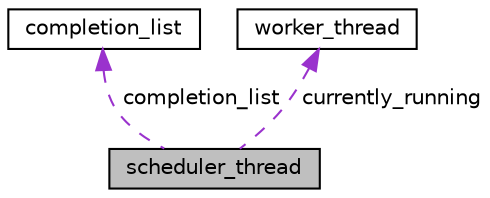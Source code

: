 digraph "scheduler_thread"
{
 // LATEX_PDF_SIZE
  edge [fontname="Helvetica",fontsize="10",labelfontname="Helvetica",labelfontsize="10"];
  node [fontname="Helvetica",fontsize="10",shape=record];
  Node1 [label="scheduler_thread",height=0.2,width=0.4,color="black", fillcolor="grey75", style="filled", fontcolor="black",tooltip="Structure used by an UMS Scheduler to mantain scheduler thread infos, used in ENTER_SCHEDULING_MODE."];
  Node2 -> Node1 [dir="back",color="darkorchid3",fontsize="10",style="dashed",label=" completion_list" ,fontname="Helvetica"];
  Node2 [label="completion_list",height=0.2,width=0.4,color="black", fillcolor="white", style="filled",URL="$structcompletion__list.html",tooltip="Structure used by an UMS Scheduler to mantain Completion list infos, used in CREATE_COMP_LIST."];
  Node3 -> Node1 [dir="back",color="darkorchid3",fontsize="10",style="dashed",label=" currently_running" ,fontname="Helvetica"];
  Node3 [label="worker_thread",height=0.2,width=0.4,color="black", fillcolor="white", style="filled",URL="$structworker__thread.html",tooltip="Strucute used by a UMS Scheduler to mantain Worker Thread info, used in ADD_WORKER."];
}
